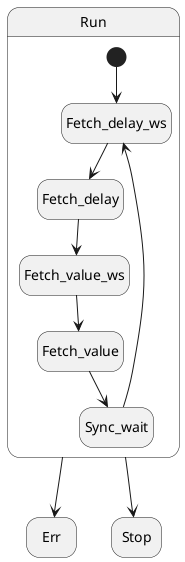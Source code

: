 @startuml

hide empty description

state Run {
    state Fetch_delay_ws
    state Fetch_delay
    state Fetch_value_ws
    state Fetch_value
    state Sync_wait

    [*] --> Fetch_delay_ws
    Fetch_delay_ws -down-> Fetch_delay
    Fetch_delay -down-> Fetch_value_ws
    Fetch_value_ws -down-> Fetch_value
    Fetch_value -down-> Sync_wait
    Sync_wait --> Fetch_delay_ws
}

state Err
state Stop

Run --> Err
Run --> Stop

@enduml
